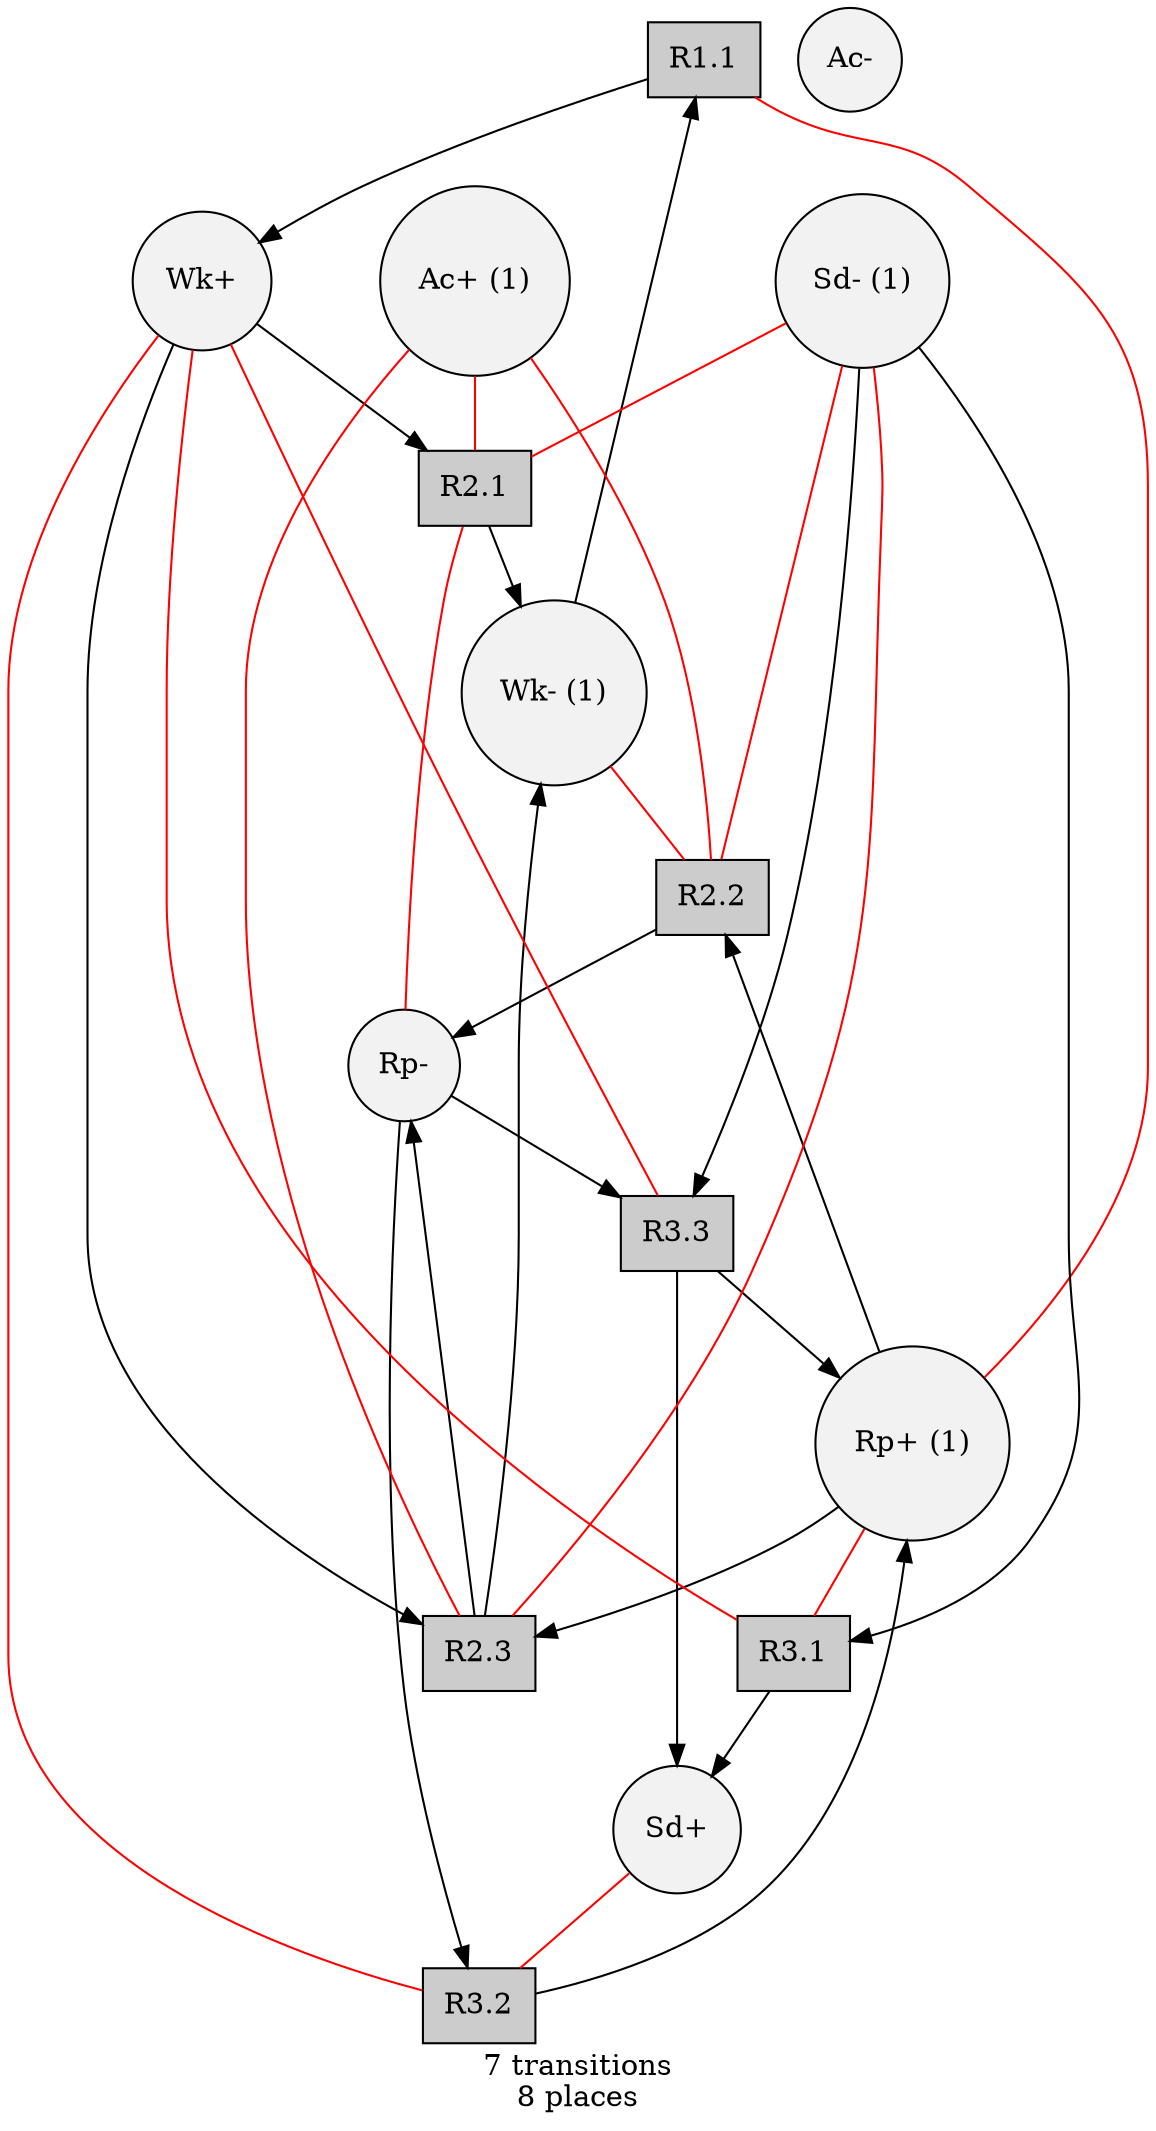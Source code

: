 digraph {
	/* transitions */
	node	[shape=box style=filled fillcolor=gray80];
	t139737967723760 [label="R1.1"];
	t139737967725584 [label="R2.1"];
	t139737577566272 [label="R2.2"];
	t139737577566608 [label="R2.3"];
	t139737967722944 [label="R3.1"];
	t139737577566848 [label="R3.2"];
	t139737577568144 [label="R3.3"];

	/* places, flow and context relations */
	node	[shape=circle fillcolor=gray95];
	p139737577517984 [label="Rp+ (1)"];
	t139737577566848 -> p139737577517984;
	t139737577568144 -> p139737577517984;
	p139737577517984 -> t139737577566608;
	p139737577517984 -> t139737577566272;
	p139737577517984 -> t139737967722944 [arrowhead=none color=red];
	p139737577517984 -> t139737967723760 [arrowhead=none color=red];

	p139737577518032 [label="Rp-"];
	t139737577566608 -> p139737577518032;
	t139737577566272 -> p139737577518032;
	p139737577518032 -> t139737577566848;
	p139737577518032 -> t139737577568144;
	p139737577518032 -> t139737967725584 [arrowhead=none color=red];

	p139737577517936 [label="Wk- (1)"];
	t139737967725584 -> p139737577517936;
	t139737577566608 -> p139737577517936;
	p139737577517936 -> t139737967723760;
	p139737577517936 -> t139737577566272 [arrowhead=none color=red];

	p139737577517504 [label="Wk+"];
	t139737967723760 -> p139737577517504;
	p139737577517504 -> t139737967725584;
	p139737577517504 -> t139737577566608;
	p139737577517504 -> t139737577566848 [arrowhead=none color=red];
	p139737577517504 -> t139737577568144 [arrowhead=none color=red];
	p139737577517504 -> t139737967722944 [arrowhead=none color=red];

	p139737577518944 [label="Sd- (1)"];
	p139737577518944 -> t139737577568144;
	p139737577518944 -> t139737967722944;
	p139737577518944 -> t139737967725584 [arrowhead=none color=red];
	p139737577518944 -> t139737577566272 [arrowhead=none color=red];
	p139737577518944 -> t139737577566608 [arrowhead=none color=red];

	p139737577518176 [label="Sd+"];
	t139737577568144 -> p139737577518176;
	t139737967722944 -> p139737577518176;
	p139737577518176 -> t139737577566848 [arrowhead=none color=red];

	p139737577520672 [label="Ac+ (1)"];
	p139737577520672 -> t139737967725584 [arrowhead=none color=red];
	p139737577520672 -> t139737577566272 [arrowhead=none color=red];
	p139737577520672 -> t139737577566608 [arrowhead=none color=red];

	p139737577518752 [label="Ac-"];

	graph [label="7 transitions\n8 places"];
}
